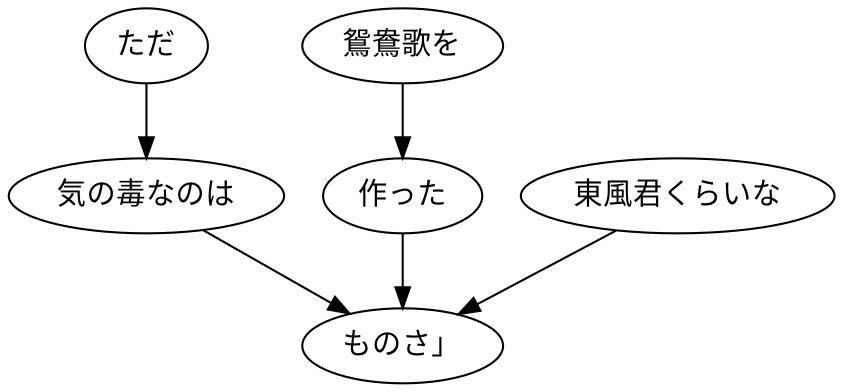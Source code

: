 digraph graph8439 {
	node0 [label="ただ"];
	node1 [label="気の毒なのは"];
	node2 [label="鴛鴦歌を"];
	node3 [label="作った"];
	node4 [label="東風君くらいな"];
	node5 [label="ものさ」"];
	node0 -> node1;
	node1 -> node5;
	node2 -> node3;
	node3 -> node5;
	node4 -> node5;
}
